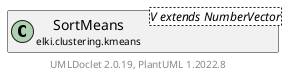 @startuml
    remove .*\.(Instance|Par|Parameterizer|Factory)$
    set namespaceSeparator none
    hide empty fields
    hide empty methods

    class "<size:14>SortMeans.Instance\n<size:10>elki.clustering.kmeans" as elki.clustering.kmeans.SortMeans.Instance [[SortMeans.Instance.html]] {
        ~cnum: int[]
        +Instance(Relation<? extends NumberVector>, NumberVectorDistance<?>, double[])
        #assignToNearestCluster(): int
        #getLogger(): Logging
    }

    class "<size:14>CompareMeans.Instance\n<size:10>elki.clustering.kmeans" as elki.clustering.kmeans.CompareMeans.Instance [[CompareMeans.Instance.html]]
    class "<size:14>SortMeans\n<size:10>elki.clustering.kmeans" as elki.clustering.kmeans.SortMeans<V extends NumberVector> [[SortMeans.html]]

    elki.clustering.kmeans.CompareMeans.Instance <|-- elki.clustering.kmeans.SortMeans.Instance
    elki.clustering.kmeans.SortMeans +-- elki.clustering.kmeans.SortMeans.Instance

    center footer UMLDoclet 2.0.19, PlantUML 1.2022.8
@enduml
